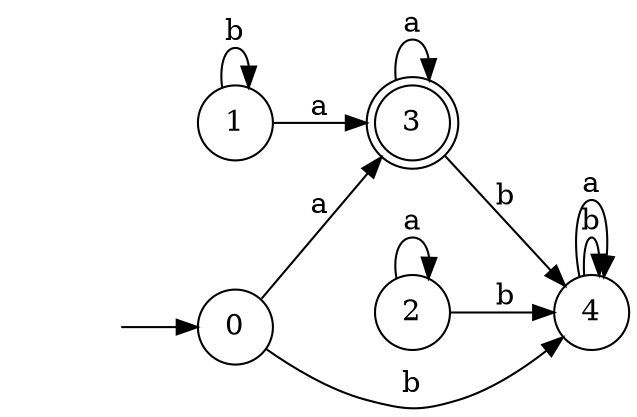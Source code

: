 digraph {
  rankdir=LR;
  0 [label="0", shape = circle];
  0 -> 4 [label="b"];
  0 -> 3 [label="a"];
  1 [label="1", shape = circle];
  1 -> 1 [label="b"];
  1 -> 3 [label="a"];
  2 [label="2", shape = circle];
  2 -> 4 [label="b"];
  2 -> 2 [label="a"];
  3 [label="3", shape = doublecircle];
  3 -> 4 [label="b"];
  3 -> 3 [label="a"];
  4 [label="4", shape = circle];
  4 -> 4 [label="b"];
  4 -> 4 [label="a"];
  5 [label="", shape = plaintext];
  5 -> 0 [label=""];
}
